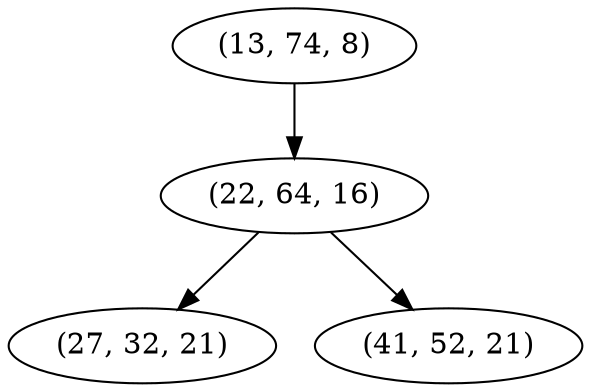 digraph tree {
    "(13, 74, 8)";
    "(22, 64, 16)";
    "(27, 32, 21)";
    "(41, 52, 21)";
    "(13, 74, 8)" -> "(22, 64, 16)";
    "(22, 64, 16)" -> "(27, 32, 21)";
    "(22, 64, 16)" -> "(41, 52, 21)";
}
